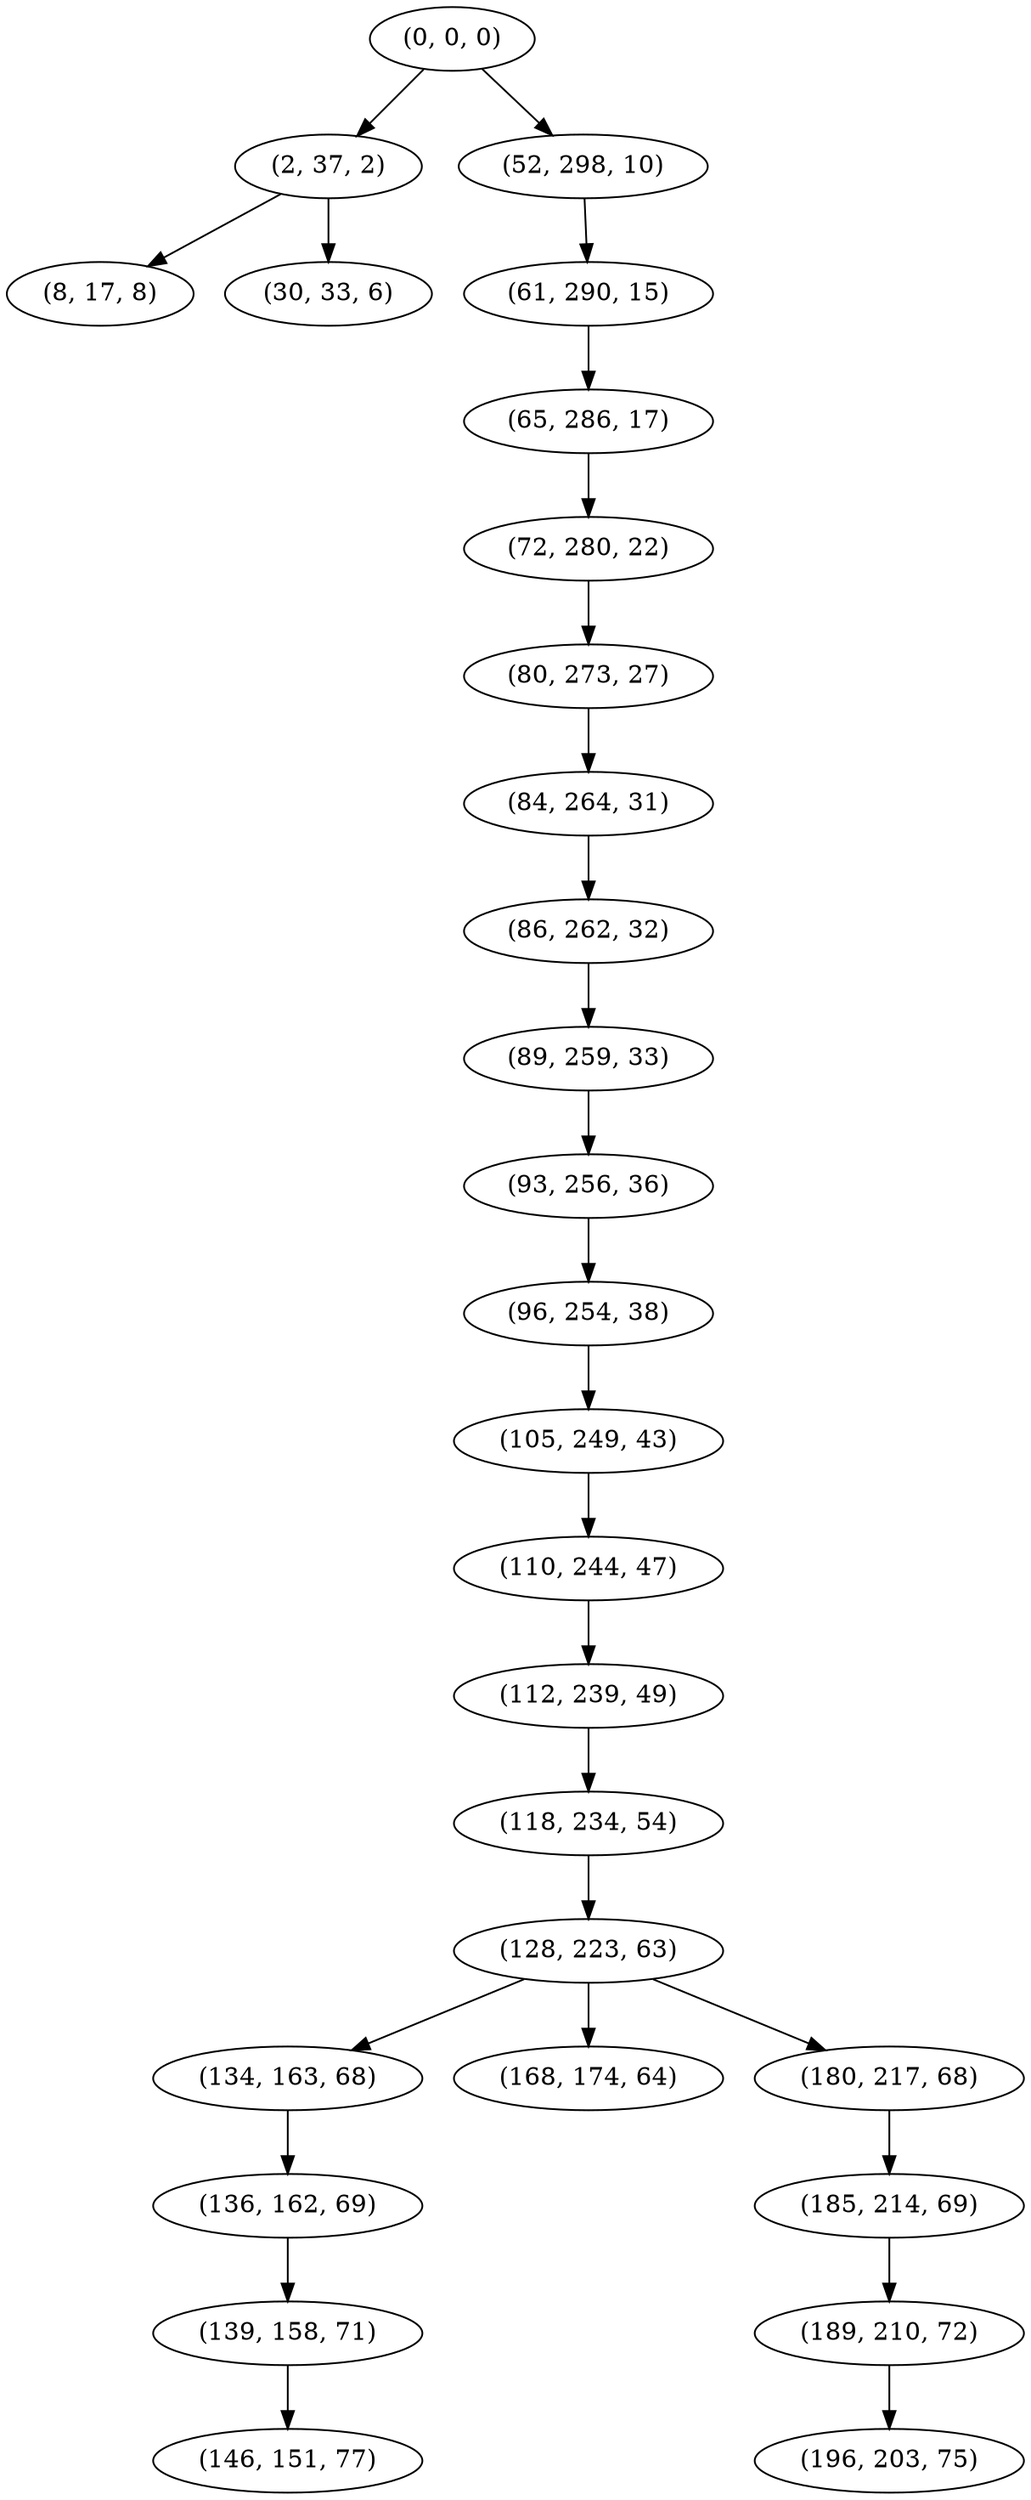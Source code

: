 digraph tree {
    "(0, 0, 0)";
    "(2, 37, 2)";
    "(8, 17, 8)";
    "(30, 33, 6)";
    "(52, 298, 10)";
    "(61, 290, 15)";
    "(65, 286, 17)";
    "(72, 280, 22)";
    "(80, 273, 27)";
    "(84, 264, 31)";
    "(86, 262, 32)";
    "(89, 259, 33)";
    "(93, 256, 36)";
    "(96, 254, 38)";
    "(105, 249, 43)";
    "(110, 244, 47)";
    "(112, 239, 49)";
    "(118, 234, 54)";
    "(128, 223, 63)";
    "(134, 163, 68)";
    "(136, 162, 69)";
    "(139, 158, 71)";
    "(146, 151, 77)";
    "(168, 174, 64)";
    "(180, 217, 68)";
    "(185, 214, 69)";
    "(189, 210, 72)";
    "(196, 203, 75)";
    "(0, 0, 0)" -> "(2, 37, 2)";
    "(0, 0, 0)" -> "(52, 298, 10)";
    "(2, 37, 2)" -> "(8, 17, 8)";
    "(2, 37, 2)" -> "(30, 33, 6)";
    "(52, 298, 10)" -> "(61, 290, 15)";
    "(61, 290, 15)" -> "(65, 286, 17)";
    "(65, 286, 17)" -> "(72, 280, 22)";
    "(72, 280, 22)" -> "(80, 273, 27)";
    "(80, 273, 27)" -> "(84, 264, 31)";
    "(84, 264, 31)" -> "(86, 262, 32)";
    "(86, 262, 32)" -> "(89, 259, 33)";
    "(89, 259, 33)" -> "(93, 256, 36)";
    "(93, 256, 36)" -> "(96, 254, 38)";
    "(96, 254, 38)" -> "(105, 249, 43)";
    "(105, 249, 43)" -> "(110, 244, 47)";
    "(110, 244, 47)" -> "(112, 239, 49)";
    "(112, 239, 49)" -> "(118, 234, 54)";
    "(118, 234, 54)" -> "(128, 223, 63)";
    "(128, 223, 63)" -> "(134, 163, 68)";
    "(128, 223, 63)" -> "(168, 174, 64)";
    "(128, 223, 63)" -> "(180, 217, 68)";
    "(134, 163, 68)" -> "(136, 162, 69)";
    "(136, 162, 69)" -> "(139, 158, 71)";
    "(139, 158, 71)" -> "(146, 151, 77)";
    "(180, 217, 68)" -> "(185, 214, 69)";
    "(185, 214, 69)" -> "(189, 210, 72)";
    "(189, 210, 72)" -> "(196, 203, 75)";
}
